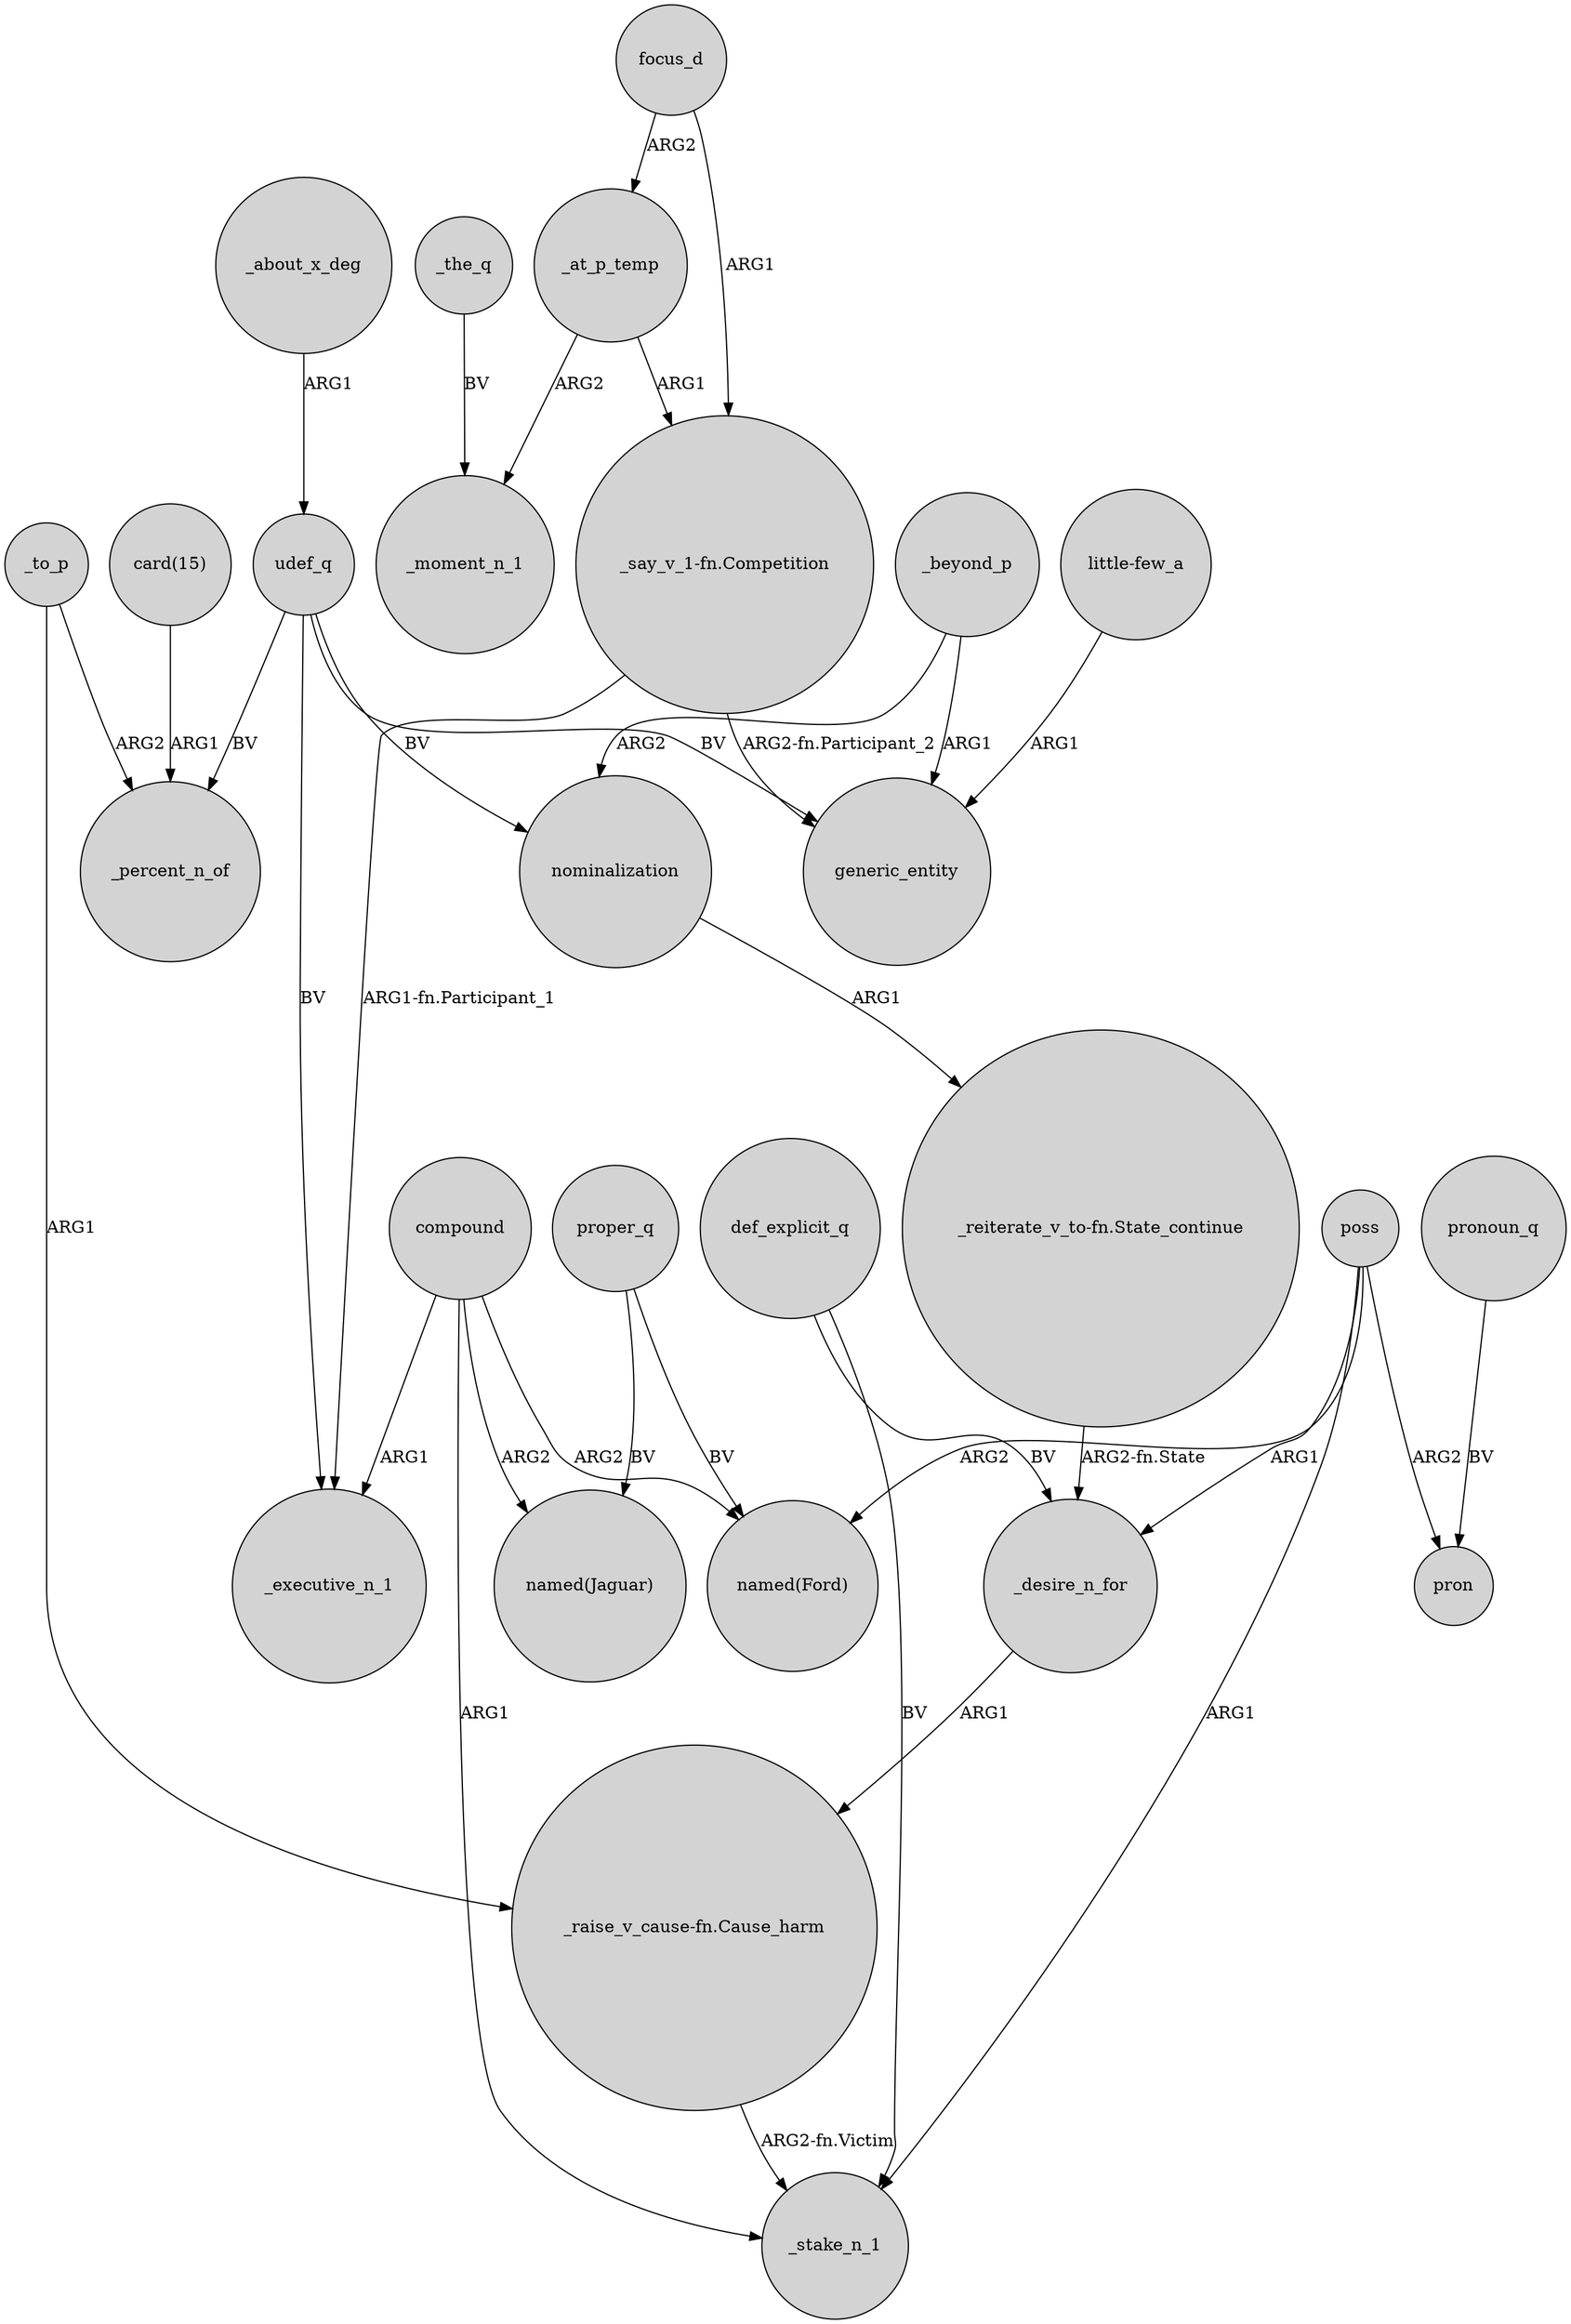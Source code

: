 digraph {
	node [shape=circle style=filled]
	focus_d -> "_say_v_1-fn.Competition" [label=ARG1]
	proper_q -> "named(Ford)" [label=BV]
	nominalization -> "_reiterate_v_to-fn.State_continue" [label=ARG1]
	"_raise_v_cause-fn.Cause_harm" -> _stake_n_1 [label="ARG2-fn.Victim"]
	udef_q -> nominalization [label=BV]
	_beyond_p -> generic_entity [label=ARG1]
	compound -> "named(Ford)" [label=ARG2]
	_to_p -> _percent_n_of [label=ARG2]
	_at_p_temp -> "_say_v_1-fn.Competition" [label=ARG1]
	"little-few_a" -> generic_entity [label=ARG1]
	udef_q -> generic_entity [label=BV]
	_about_x_deg -> udef_q [label=ARG1]
	def_explicit_q -> _desire_n_for [label=BV]
	pronoun_q -> pron [label=BV]
	poss -> pron [label=ARG2]
	udef_q -> _executive_n_1 [label=BV]
	_desire_n_for -> "_raise_v_cause-fn.Cause_harm" [label=ARG1]
	compound -> "named(Jaguar)" [label=ARG2]
	udef_q -> _percent_n_of [label=BV]
	compound -> _stake_n_1 [label=ARG1]
	proper_q -> "named(Jaguar)" [label=BV]
	def_explicit_q -> _stake_n_1 [label=BV]
	compound -> _executive_n_1 [label=ARG1]
	"card(15)" -> _percent_n_of [label=ARG1]
	"_say_v_1-fn.Competition" -> _executive_n_1 [label="ARG1-fn.Participant_1"]
	poss -> "named(Ford)" [label=ARG2]
	"_say_v_1-fn.Competition" -> generic_entity [label="ARG2-fn.Participant_2"]
	_at_p_temp -> _moment_n_1 [label=ARG2]
	focus_d -> _at_p_temp [label=ARG2]
	"_reiterate_v_to-fn.State_continue" -> _desire_n_for [label="ARG2-fn.State"]
	_to_p -> "_raise_v_cause-fn.Cause_harm" [label=ARG1]
	_beyond_p -> nominalization [label=ARG2]
	_the_q -> _moment_n_1 [label=BV]
	poss -> _stake_n_1 [label=ARG1]
	poss -> _desire_n_for [label=ARG1]
}
